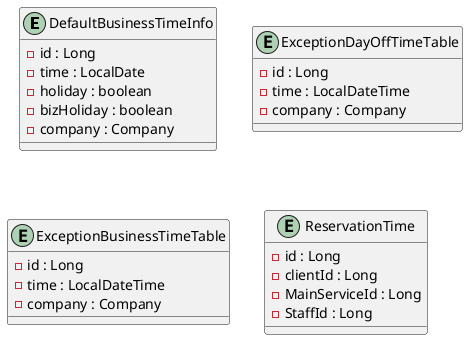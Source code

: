 @startuml

entity DefaultBusinessTimeInfo {
    - id : Long
    - time : LocalDate
    - holiday : boolean
    - bizHoliday : boolean
    - company : Company
}

entity ExceptionDayOffTimeTable {
        - id : Long
        - time : LocalDateTime
        - company : Company
}

entity ExceptionBusinessTimeTable {
        - id : Long
        - time : LocalDateTime
        - company : Company
}

entity ReservationTime {
    - id : Long
    - clientId : Long
    - MainServiceId : Long
    - StaffId : Long
}

@enduml